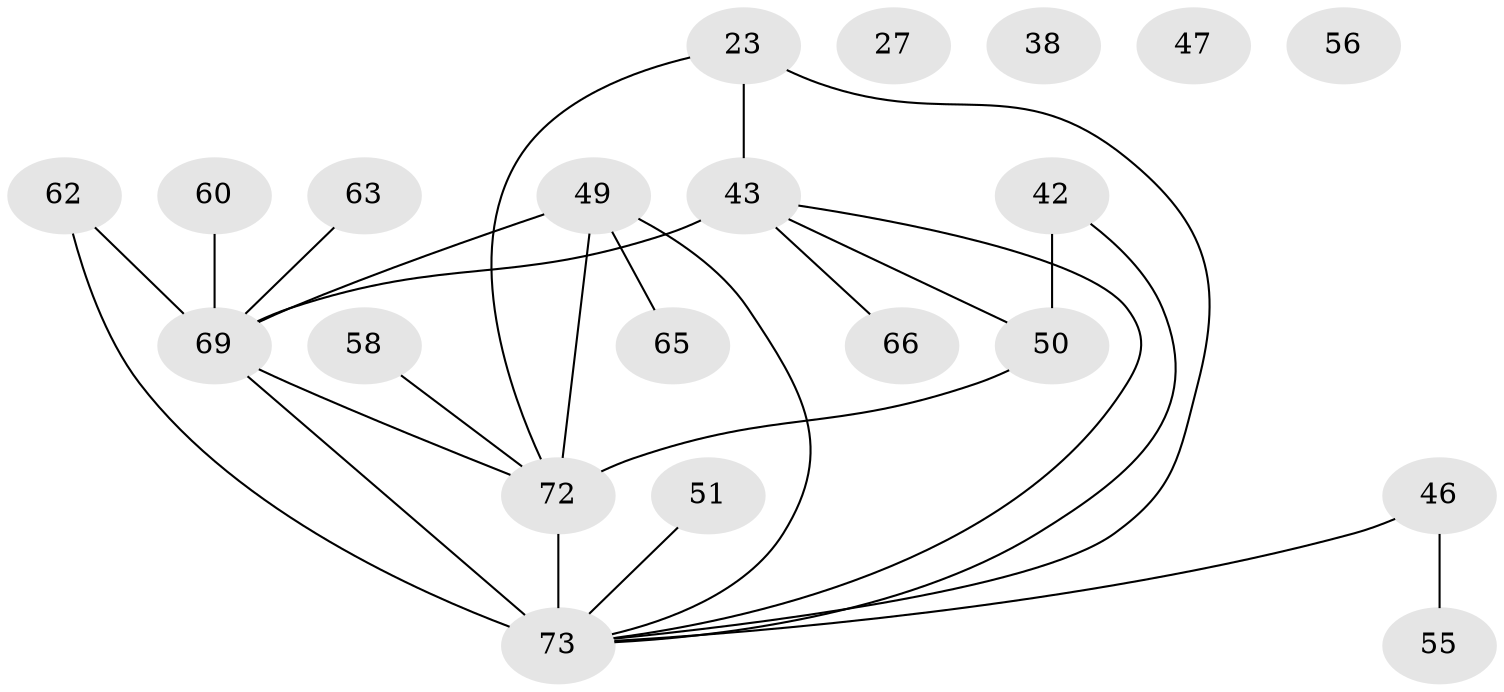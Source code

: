 // original degree distribution, {3: 0.2876712328767123, 4: 0.1780821917808219, 1: 0.136986301369863, 5: 0.0684931506849315, 6: 0.0273972602739726, 2: 0.2054794520547945, 8: 0.0136986301369863, 0: 0.0547945205479452, 7: 0.0273972602739726}
// Generated by graph-tools (version 1.1) at 2025/44/03/04/25 21:44:15]
// undirected, 21 vertices, 25 edges
graph export_dot {
graph [start="1"]
  node [color=gray90,style=filled];
  23 [super="+22"];
  27;
  38;
  42;
  43 [super="+14+39"];
  46 [super="+5"];
  47;
  49 [super="+31"];
  50 [super="+26+32"];
  51 [super="+37"];
  55;
  56;
  58 [super="+20"];
  60;
  62;
  63 [super="+21"];
  65;
  66;
  69 [super="+57+18+68+67"];
  72 [super="+29+30+70+61+71"];
  73 [super="+41+44+48+59"];
  23 -- 43 [weight=2];
  23 -- 72;
  23 -- 73;
  42 -- 50 [weight=2];
  42 -- 73;
  43 -- 66;
  43 -- 69 [weight=4];
  43 -- 73;
  43 -- 50;
  46 -- 55;
  46 -- 73 [weight=4];
  49 -- 72 [weight=5];
  49 -- 69 [weight=3];
  49 -- 65;
  49 -- 73;
  50 -- 72;
  51 -- 73 [weight=2];
  58 -- 72 [weight=2];
  60 -- 69;
  62 -- 69 [weight=3];
  62 -- 73 [weight=2];
  63 -- 69 [weight=2];
  69 -- 73;
  69 -- 72 [weight=2];
  72 -- 73 [weight=8];
}
